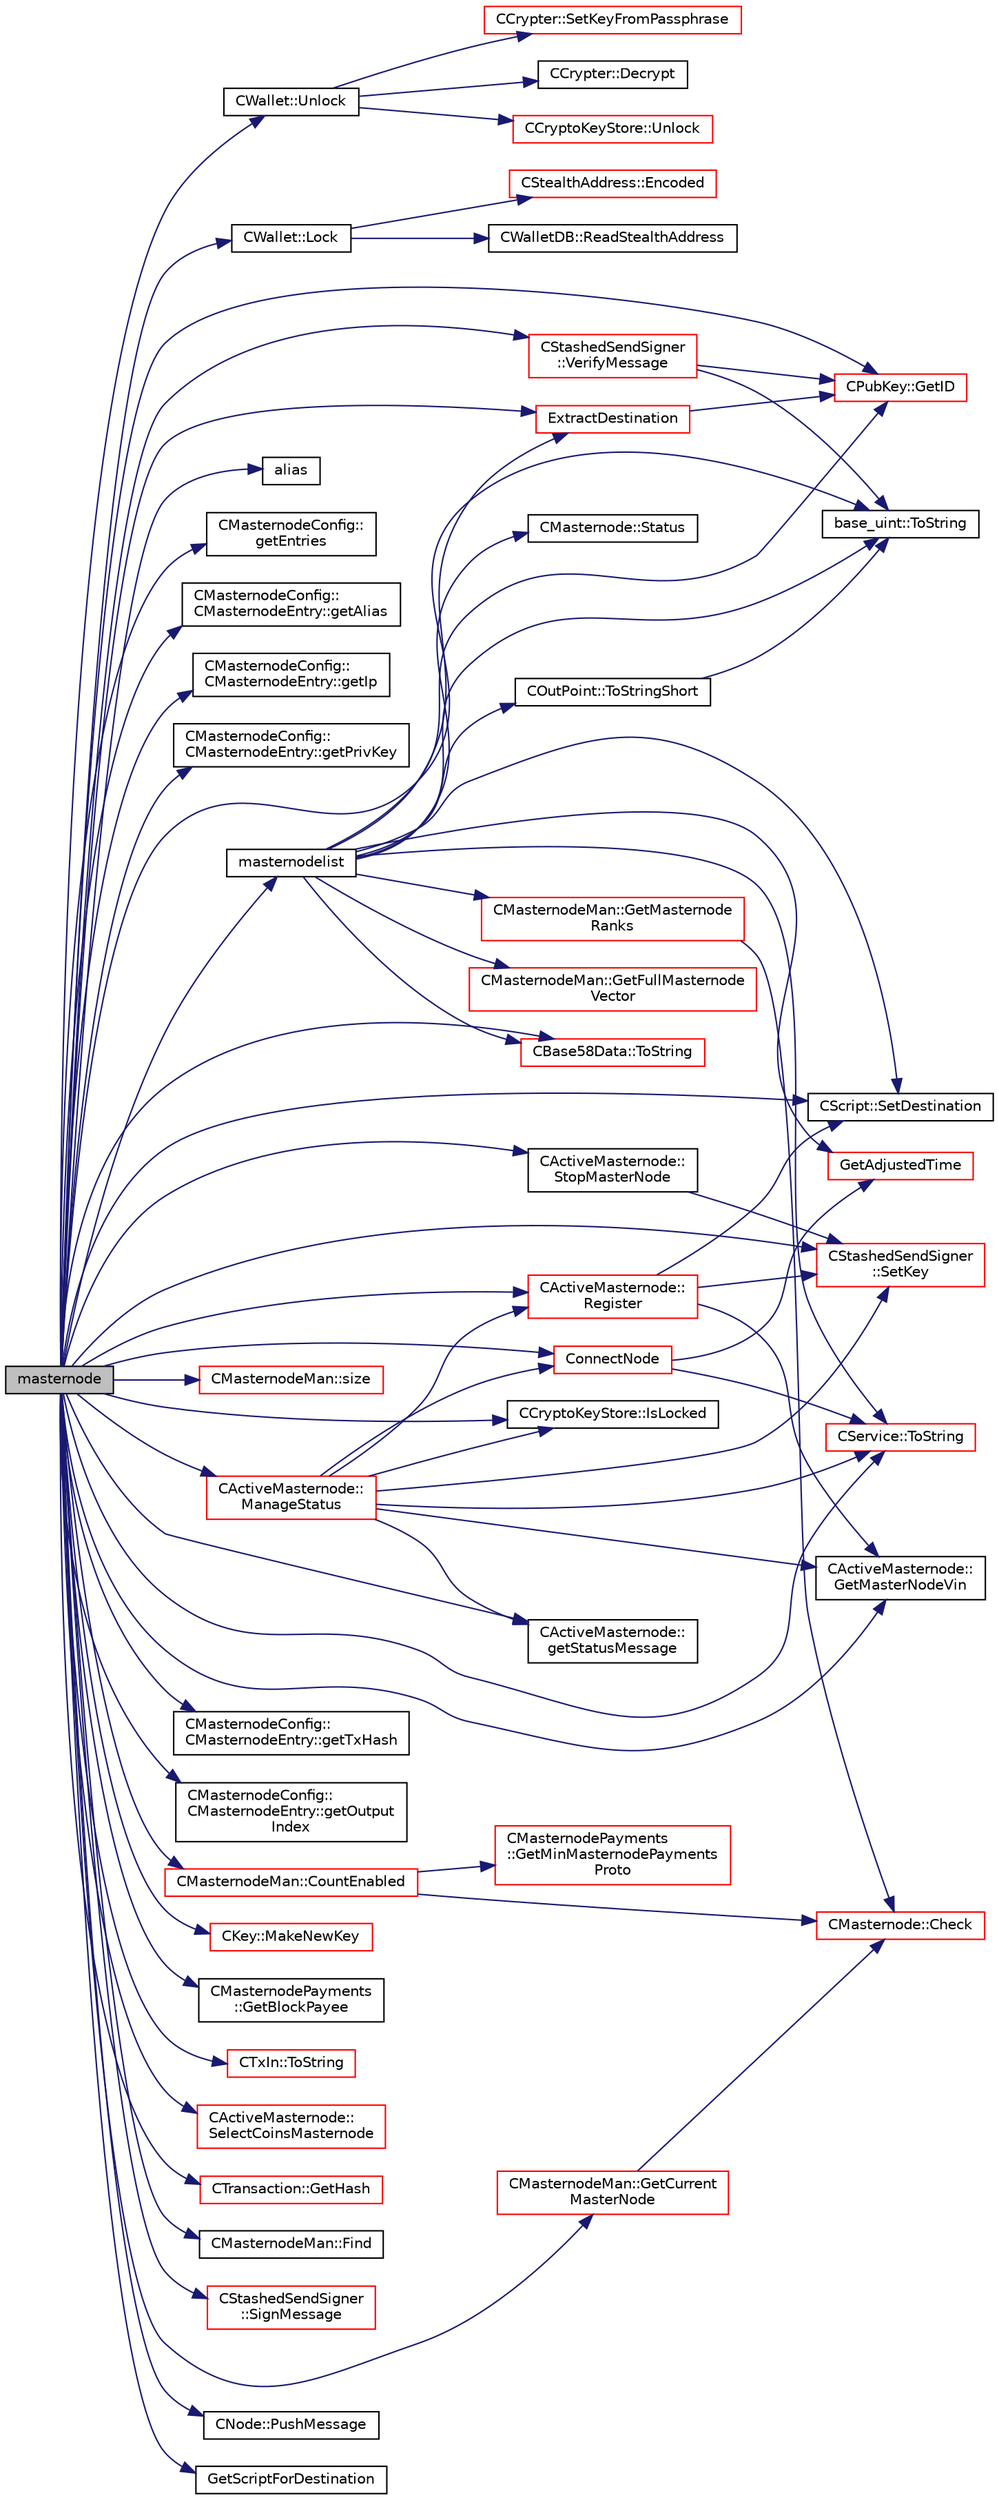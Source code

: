 digraph "masternode"
{
  edge [fontname="Helvetica",fontsize="10",labelfontname="Helvetica",labelfontsize="10"];
  node [fontname="Helvetica",fontsize="10",shape=record];
  rankdir="LR";
  Node140 [label="masternode",height=0.2,width=0.4,color="black", fillcolor="grey75", style="filled", fontcolor="black"];
  Node140 -> Node141 [color="midnightblue",fontsize="10",style="solid",fontname="Helvetica"];
  Node141 [label="CCryptoKeyStore::IsLocked",height=0.2,width=0.4,color="black", fillcolor="white", style="filled",URL="$db/dad/class_c_crypto_key_store.html#a52919fa284a3aa10f1b4bd6018b6dbee"];
  Node140 -> Node142 [color="midnightblue",fontsize="10",style="solid",fontname="Helvetica"];
  Node142 [label="CWallet::Unlock",height=0.2,width=0.4,color="black", fillcolor="white", style="filled",URL="$d2/de5/class_c_wallet.html#a654ae5a3a7c4c7c7bfd271f108781b40"];
  Node142 -> Node143 [color="midnightblue",fontsize="10",style="solid",fontname="Helvetica"];
  Node143 [label="CCrypter::SetKeyFromPassphrase",height=0.2,width=0.4,color="red", fillcolor="white", style="filled",URL="$d7/d89/class_c_crypter.html#a5368279e4a1549d3c1d15d8aa2179708"];
  Node142 -> Node145 [color="midnightblue",fontsize="10",style="solid",fontname="Helvetica"];
  Node145 [label="CCrypter::Decrypt",height=0.2,width=0.4,color="black", fillcolor="white", style="filled",URL="$d7/d89/class_c_crypter.html#a4dbabed4975d4435d22c76deac43df7f"];
  Node142 -> Node146 [color="midnightblue",fontsize="10",style="solid",fontname="Helvetica"];
  Node146 [label="CCryptoKeyStore::Unlock",height=0.2,width=0.4,color="red", fillcolor="white", style="filled",URL="$db/dad/class_c_crypto_key_store.html#a81bd70e18aa75f566526620a74f9cd88"];
  Node140 -> Node182 [color="midnightblue",fontsize="10",style="solid",fontname="Helvetica"];
  Node182 [label="CActiveMasternode::\lStopMasterNode",height=0.2,width=0.4,color="black", fillcolor="white", style="filled",URL="$d9/d29/class_c_active_masternode.html#a1cfe6f1d18a043541811eba901f33a96"];
  Node182 -> Node183 [color="midnightblue",fontsize="10",style="solid",fontname="Helvetica"];
  Node183 [label="CStashedSendSigner\l::SetKey",height=0.2,width=0.4,color="red", fillcolor="white", style="filled",URL="$da/d0a/class_c_stashed_send_signer.html#a706eb86a74431f151080cb9e466fe6ce",tooltip="Set the private/public key values, returns true if successful. "];
  Node140 -> Node191 [color="midnightblue",fontsize="10",style="solid",fontname="Helvetica"];
  Node191 [label="CWallet::Lock",height=0.2,width=0.4,color="black", fillcolor="white", style="filled",URL="$d2/de5/class_c_wallet.html#a0404b6bc1cb804aadc69b9902b52282a"];
  Node191 -> Node192 [color="midnightblue",fontsize="10",style="solid",fontname="Helvetica"];
  Node192 [label="CStealthAddress::Encoded",height=0.2,width=0.4,color="red", fillcolor="white", style="filled",URL="$d6/d37/class_c_stealth_address.html#a1318c3f56f64354f4c909380ba692c91"];
  Node191 -> Node196 [color="midnightblue",fontsize="10",style="solid",fontname="Helvetica"];
  Node196 [label="CWalletDB::ReadStealthAddress",height=0.2,width=0.4,color="black", fillcolor="white", style="filled",URL="$d4/d90/class_c_wallet_d_b.html#aebcc02069f91916c652d4e3e13be0f0b"];
  Node140 -> Node197 [color="midnightblue",fontsize="10",style="solid",fontname="Helvetica"];
  Node197 [label="alias",height=0.2,width=0.4,color="black", fillcolor="white", style="filled",URL="$d5/d9f/glibc__compat_8cpp.html#aeb0c9f8029e0f7d5ed735bce73b3704b"];
  Node140 -> Node198 [color="midnightblue",fontsize="10",style="solid",fontname="Helvetica"];
  Node198 [label="CMasternodeConfig::\lgetEntries",height=0.2,width=0.4,color="black", fillcolor="white", style="filled",URL="$d9/d46/class_c_masternode_config.html#a21fb5f410e3dcd55429f256d4efe4e61"];
  Node140 -> Node199 [color="midnightblue",fontsize="10",style="solid",fontname="Helvetica"];
  Node199 [label="CMasternodeConfig::\lCMasternodeEntry::getAlias",height=0.2,width=0.4,color="black", fillcolor="white", style="filled",URL="$d7/d62/class_c_masternode_config_1_1_c_masternode_entry.html#abf242505d9955e37da0628a35d26677e"];
  Node140 -> Node200 [color="midnightblue",fontsize="10",style="solid",fontname="Helvetica"];
  Node200 [label="CMasternodeConfig::\lCMasternodeEntry::getIp",height=0.2,width=0.4,color="black", fillcolor="white", style="filled",URL="$d7/d62/class_c_masternode_config_1_1_c_masternode_entry.html#a50b3672f986b569c83bf29e08f8165c8"];
  Node140 -> Node201 [color="midnightblue",fontsize="10",style="solid",fontname="Helvetica"];
  Node201 [label="CMasternodeConfig::\lCMasternodeEntry::getPrivKey",height=0.2,width=0.4,color="black", fillcolor="white", style="filled",URL="$d7/d62/class_c_masternode_config_1_1_c_masternode_entry.html#ab0e21a945e43940b659bf289f9280552"];
  Node140 -> Node202 [color="midnightblue",fontsize="10",style="solid",fontname="Helvetica"];
  Node202 [label="masternodelist",height=0.2,width=0.4,color="black", fillcolor="white", style="filled",URL="$d5/d6b/rpcstashedsend_8cpp.html#a3a7ed7e37f21eb2912afc6e776f7236c"];
  Node202 -> Node203 [color="midnightblue",fontsize="10",style="solid",fontname="Helvetica"];
  Node203 [label="CMasternodeMan::GetMasternode\lRanks",height=0.2,width=0.4,color="red", fillcolor="white", style="filled",URL="$dc/d6b/class_c_masternode_man.html#ac06180b4570d5d1b098979c2f59a7a90"];
  Node203 -> Node206 [color="midnightblue",fontsize="10",style="solid",fontname="Helvetica"];
  Node206 [label="CMasternode::Check",height=0.2,width=0.4,color="red", fillcolor="white", style="filled",URL="$d6/dac/class_c_masternode.html#a6c5f883b797298678c1cf814faab09a5"];
  Node202 -> Node308 [color="midnightblue",fontsize="10",style="solid",fontname="Helvetica"];
  Node308 [label="COutPoint::ToStringShort",height=0.2,width=0.4,color="black", fillcolor="white", style="filled",URL="$d5/d05/class_c_out_point.html#a85f13609edc1f66afe82fb68f28fb8b7"];
  Node308 -> Node235 [color="midnightblue",fontsize="10",style="solid",fontname="Helvetica"];
  Node235 [label="base_uint::ToString",height=0.2,width=0.4,color="black", fillcolor="white", style="filled",URL="$da/df7/classbase__uint.html#acccba4d9d51a0c36261718ca0cbb293b"];
  Node202 -> Node309 [color="midnightblue",fontsize="10",style="solid",fontname="Helvetica"];
  Node309 [label="CMasternodeMan::GetFullMasternode\lVector",height=0.2,width=0.4,color="red", fillcolor="white", style="filled",URL="$dc/d6b/class_c_masternode_man.html#ab39e213a7601e1bef2eba1d5d63206f5"];
  Node202 -> Node558 [color="midnightblue",fontsize="10",style="solid",fontname="Helvetica"];
  Node558 [label="ExtractDestination",height=0.2,width=0.4,color="red", fillcolor="white", style="filled",URL="$dd/d0f/script_8cpp.html#a951f7e601746ae076afdf3169ecca2fc"];
  Node558 -> Node513 [color="midnightblue",fontsize="10",style="solid",fontname="Helvetica"];
  Node513 [label="CPubKey::GetID",height=0.2,width=0.4,color="red", fillcolor="white", style="filled",URL="$da/d4e/class_c_pub_key.html#a2675f7e6f72eff68e7a5227289feb021"];
  Node202 -> Node559 [color="midnightblue",fontsize="10",style="solid",fontname="Helvetica"];
  Node559 [label="CBase58Data::ToString",height=0.2,width=0.4,color="red", fillcolor="white", style="filled",URL="$d2/d08/class_c_base58_data.html#a7dc91af403ca02694b3247b15604e220"];
  Node202 -> Node656 [color="midnightblue",fontsize="10",style="solid",fontname="Helvetica"];
  Node656 [label="CScript::SetDestination",height=0.2,width=0.4,color="black", fillcolor="white", style="filled",URL="$d9/d4b/class_c_script.html#ad1b5a9077241aa06116040c4f1b7c31e"];
  Node202 -> Node513 [color="midnightblue",fontsize="10",style="solid",fontname="Helvetica"];
  Node202 -> Node708 [color="midnightblue",fontsize="10",style="solid",fontname="Helvetica"];
  Node708 [label="CMasternode::Status",height=0.2,width=0.4,color="black", fillcolor="white", style="filled",URL="$d6/dac/class_c_masternode.html#a9c1beafb61c235684d66cb2ee73c2642"];
  Node202 -> Node321 [color="midnightblue",fontsize="10",style="solid",fontname="Helvetica"];
  Node321 [label="CService::ToString",height=0.2,width=0.4,color="red", fillcolor="white", style="filled",URL="$d3/dcc/class_c_service.html#a225473158bc07c87a6a862160d73cfea"];
  Node202 -> Node235 [color="midnightblue",fontsize="10",style="solid",fontname="Helvetica"];
  Node202 -> Node340 [color="midnightblue",fontsize="10",style="solid",fontname="Helvetica"];
  Node340 [label="GetAdjustedTime",height=0.2,width=0.4,color="red", fillcolor="white", style="filled",URL="$df/d2d/util_8cpp.html#a09f81b9c7650f898cf3cf305b87547e6"];
  Node140 -> Node597 [color="midnightblue",fontsize="10",style="solid",fontname="Helvetica"];
  Node597 [label="CMasternodeMan::CountEnabled",height=0.2,width=0.4,color="red", fillcolor="white", style="filled",URL="$dc/d6b/class_c_masternode_man.html#ae495279a035d7d259375ae95cbde28f4"];
  Node597 -> Node598 [color="midnightblue",fontsize="10",style="solid",fontname="Helvetica"];
  Node598 [label="CMasternodePayments\l::GetMinMasternodePayments\lProto",height=0.2,width=0.4,color="red", fillcolor="white", style="filled",URL="$dc/d9a/class_c_masternode_payments.html#adb98cc9f21cf8746c0b6ac3131b85dfb"];
  Node597 -> Node206 [color="midnightblue",fontsize="10",style="solid",fontname="Helvetica"];
  Node140 -> Node642 [color="midnightblue",fontsize="10",style="solid",fontname="Helvetica"];
  Node642 [label="CMasternodeMan::size",height=0.2,width=0.4,color="red", fillcolor="white", style="filled",URL="$dc/d6b/class_c_masternode_man.html#a794ebfab7b09b51619a14d07306d817e"];
  Node140 -> Node709 [color="midnightblue",fontsize="10",style="solid",fontname="Helvetica"];
  Node709 [label="CActiveMasternode::\lManageStatus",height=0.2,width=0.4,color="red", fillcolor="white", style="filled",URL="$d9/d29/class_c_active_masternode.html#a8004b3b2100da7dcfedbd1e959633e51"];
  Node709 -> Node710 [color="midnightblue",fontsize="10",style="solid",fontname="Helvetica"];
  Node710 [label="CActiveMasternode::\lgetStatusMessage",height=0.2,width=0.4,color="black", fillcolor="white", style="filled",URL="$d9/d29/class_c_active_masternode.html#a7d3acded543474384539b18aa9c08099"];
  Node709 -> Node321 [color="midnightblue",fontsize="10",style="solid",fontname="Helvetica"];
  Node709 -> Node460 [color="midnightblue",fontsize="10",style="solid",fontname="Helvetica"];
  Node460 [label="ConnectNode",height=0.2,width=0.4,color="red", fillcolor="white", style="filled",URL="$dd/d84/net_8cpp.html#abd8cb3f96f11637f9e7f67aac9b783e8"];
  Node460 -> Node321 [color="midnightblue",fontsize="10",style="solid",fontname="Helvetica"];
  Node460 -> Node340 [color="midnightblue",fontsize="10",style="solid",fontname="Helvetica"];
  Node709 -> Node141 [color="midnightblue",fontsize="10",style="solid",fontname="Helvetica"];
  Node709 -> Node711 [color="midnightblue",fontsize="10",style="solid",fontname="Helvetica"];
  Node711 [label="CActiveMasternode::\lGetMasterNodeVin",height=0.2,width=0.4,color="black", fillcolor="white", style="filled",URL="$d9/d29/class_c_active_masternode.html#af9f32ec3d13b161d6a89839dab17b154"];
  Node709 -> Node183 [color="midnightblue",fontsize="10",style="solid",fontname="Helvetica"];
  Node709 -> Node713 [color="midnightblue",fontsize="10",style="solid",fontname="Helvetica"];
  Node713 [label="CActiveMasternode::\lRegister",height=0.2,width=0.4,color="red", fillcolor="white", style="filled",URL="$d9/d29/class_c_active_masternode.html#aacd8f048772ab4f9908c11d29727063d",tooltip="Register remote Masternode. "];
  Node713 -> Node183 [color="midnightblue",fontsize="10",style="solid",fontname="Helvetica"];
  Node713 -> Node711 [color="midnightblue",fontsize="10",style="solid",fontname="Helvetica"];
  Node713 -> Node656 [color="midnightblue",fontsize="10",style="solid",fontname="Helvetica"];
  Node140 -> Node710 [color="midnightblue",fontsize="10",style="solid",fontname="Helvetica"];
  Node140 -> Node713 [color="midnightblue",fontsize="10",style="solid",fontname="Helvetica"];
  Node140 -> Node716 [color="midnightblue",fontsize="10",style="solid",fontname="Helvetica"];
  Node716 [label="CMasternodeConfig::\lCMasternodeEntry::getTxHash",height=0.2,width=0.4,color="black", fillcolor="white", style="filled",URL="$d7/d62/class_c_masternode_config_1_1_c_masternode_entry.html#a08039c5a3271a278c64a706c4b53d29b"];
  Node140 -> Node717 [color="midnightblue",fontsize="10",style="solid",fontname="Helvetica"];
  Node717 [label="CMasternodeConfig::\lCMasternodeEntry::getOutput\lIndex",height=0.2,width=0.4,color="black", fillcolor="white", style="filled",URL="$d7/d62/class_c_masternode_config_1_1_c_masternode_entry.html#a4aff6625aebbc697706d13fdf044cafa"];
  Node140 -> Node711 [color="midnightblue",fontsize="10",style="solid",fontname="Helvetica"];
  Node140 -> Node627 [color="midnightblue",fontsize="10",style="solid",fontname="Helvetica"];
  Node627 [label="CMasternodeMan::GetCurrent\lMasterNode",height=0.2,width=0.4,color="red", fillcolor="white", style="filled",URL="$dc/d6b/class_c_masternode_man.html#a2b3a91870855e8fcb9b2b6e00c35197f"];
  Node627 -> Node206 [color="midnightblue",fontsize="10",style="solid",fontname="Helvetica"];
  Node140 -> Node656 [color="midnightblue",fontsize="10",style="solid",fontname="Helvetica"];
  Node140 -> Node513 [color="midnightblue",fontsize="10",style="solid",fontname="Helvetica"];
  Node140 -> Node558 [color="midnightblue",fontsize="10",style="solid",fontname="Helvetica"];
  Node140 -> Node321 [color="midnightblue",fontsize="10",style="solid",fontname="Helvetica"];
  Node140 -> Node235 [color="midnightblue",fontsize="10",style="solid",fontname="Helvetica"];
  Node140 -> Node559 [color="midnightblue",fontsize="10",style="solid",fontname="Helvetica"];
  Node140 -> Node718 [color="midnightblue",fontsize="10",style="solid",fontname="Helvetica"];
  Node718 [label="CKey::MakeNewKey",height=0.2,width=0.4,color="red", fillcolor="white", style="filled",URL="$d2/d63/class_c_key.html#a9d12ed9d297e4286250fd7ea6b59e1a5"];
  Node140 -> Node557 [color="midnightblue",fontsize="10",style="solid",fontname="Helvetica"];
  Node557 [label="CMasternodePayments\l::GetBlockPayee",height=0.2,width=0.4,color="black", fillcolor="white", style="filled",URL="$dc/d9a/class_c_masternode_payments.html#a6d316a2dcf870a56db182f63f1fe48a8"];
  Node140 -> Node515 [color="midnightblue",fontsize="10",style="solid",fontname="Helvetica"];
  Node515 [label="CTxIn::ToString",height=0.2,width=0.4,color="red", fillcolor="white", style="filled",URL="$de/da8/class_c_tx_in.html#a9f3dcba8a979ca7007448f8ad1d3c4c1"];
  Node140 -> Node460 [color="midnightblue",fontsize="10",style="solid",fontname="Helvetica"];
  Node140 -> Node719 [color="midnightblue",fontsize="10",style="solid",fontname="Helvetica"];
  Node719 [label="CActiveMasternode::\lSelectCoinsMasternode",height=0.2,width=0.4,color="red", fillcolor="white", style="filled",URL="$d9/d29/class_c_active_masternode.html#ac4fc5fb1681bf0a0f3d30e706fb0577a"];
  Node140 -> Node227 [color="midnightblue",fontsize="10",style="solid",fontname="Helvetica"];
  Node227 [label="CTransaction::GetHash",height=0.2,width=0.4,color="red", fillcolor="white", style="filled",URL="$df/d43/class_c_transaction.html#a0b46d80e82ca324e82c2ce3fc1492bfa"];
  Node140 -> Node183 [color="midnightblue",fontsize="10",style="solid",fontname="Helvetica"];
  Node140 -> Node491 [color="midnightblue",fontsize="10",style="solid",fontname="Helvetica"];
  Node491 [label="CMasternodeMan::Find",height=0.2,width=0.4,color="black", fillcolor="white", style="filled",URL="$dc/d6b/class_c_masternode_man.html#aade63e2fbea916e7051819015ef31dc5"];
  Node140 -> Node608 [color="midnightblue",fontsize="10",style="solid",fontname="Helvetica"];
  Node608 [label="CStashedSendSigner\l::SignMessage",height=0.2,width=0.4,color="red", fillcolor="white", style="filled",URL="$da/d0a/class_c_stashed_send_signer.html#a3a9275044c94eabef7ed9c2fdf35d2f6",tooltip="Sign the message, returns true if successful. "];
  Node140 -> Node492 [color="midnightblue",fontsize="10",style="solid",fontname="Helvetica"];
  Node492 [label="CStashedSendSigner\l::VerifyMessage",height=0.2,width=0.4,color="red", fillcolor="white", style="filled",URL="$da/d0a/class_c_stashed_send_signer.html#a917e4eb567f2005a73ef59bafcf46bd4",tooltip="Verify the message, returns true if succcessful. "];
  Node492 -> Node513 [color="midnightblue",fontsize="10",style="solid",fontname="Helvetica"];
  Node492 -> Node235 [color="midnightblue",fontsize="10",style="solid",fontname="Helvetica"];
  Node140 -> Node351 [color="midnightblue",fontsize="10",style="solid",fontname="Helvetica"];
  Node351 [label="CNode::PushMessage",height=0.2,width=0.4,color="black", fillcolor="white", style="filled",URL="$d1/d64/class_c_node.html#a204fda3d33404cb37698c085b1583ab2"];
  Node140 -> Node603 [color="midnightblue",fontsize="10",style="solid",fontname="Helvetica"];
  Node603 [label="GetScriptForDestination",height=0.2,width=0.4,color="black", fillcolor="white", style="filled",URL="$dd/d0f/script_8cpp.html#ae40f28d3b46c21033f6ee1f1200d0321"];
}
